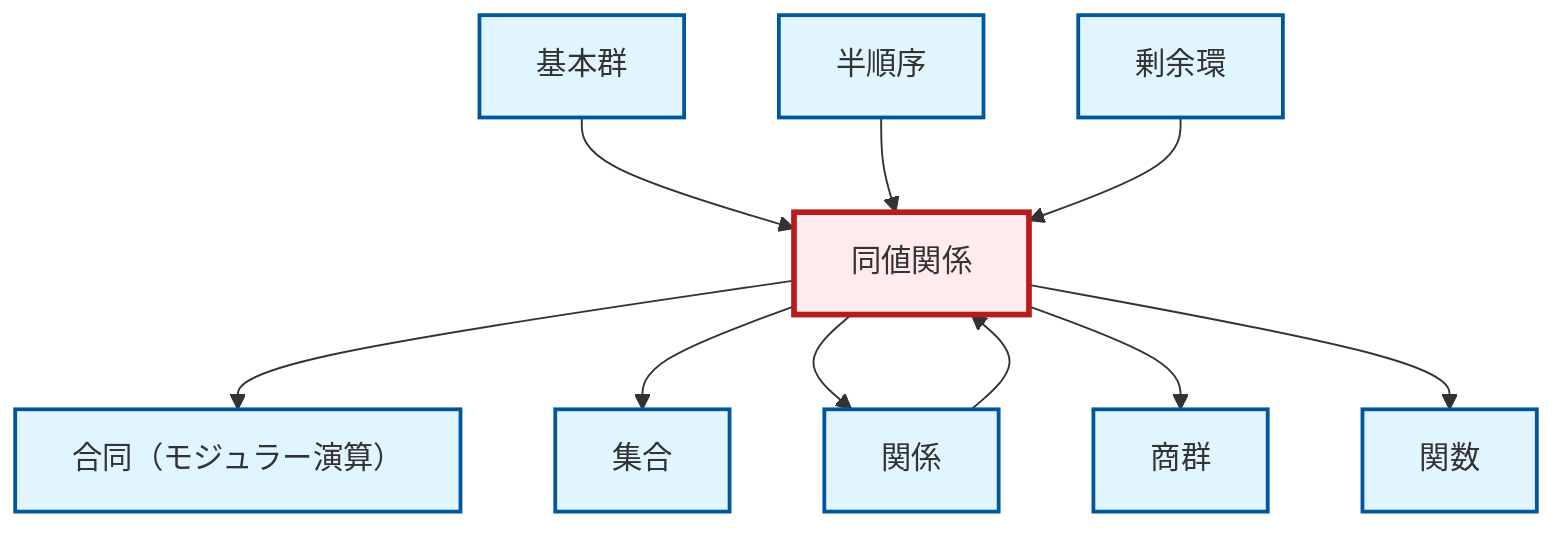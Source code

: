 graph TD
    classDef definition fill:#e1f5fe,stroke:#01579b,stroke-width:2px
    classDef theorem fill:#f3e5f5,stroke:#4a148c,stroke-width:2px
    classDef axiom fill:#fff3e0,stroke:#e65100,stroke-width:2px
    classDef example fill:#e8f5e9,stroke:#1b5e20,stroke-width:2px
    classDef current fill:#ffebee,stroke:#b71c1c,stroke-width:3px
    def-congruence["合同（モジュラー演算）"]:::definition
    def-fundamental-group["基本群"]:::definition
    def-relation["関係"]:::definition
    def-equivalence-relation["同値関係"]:::definition
    def-set["集合"]:::definition
    def-partial-order["半順序"]:::definition
    def-quotient-group["商群"]:::definition
    def-quotient-ring["剰余環"]:::definition
    def-function["関数"]:::definition
    def-fundamental-group --> def-equivalence-relation
    def-partial-order --> def-equivalence-relation
    def-quotient-ring --> def-equivalence-relation
    def-equivalence-relation --> def-congruence
    def-equivalence-relation --> def-set
    def-relation --> def-equivalence-relation
    def-equivalence-relation --> def-relation
    def-equivalence-relation --> def-quotient-group
    def-equivalence-relation --> def-function
    class def-equivalence-relation current